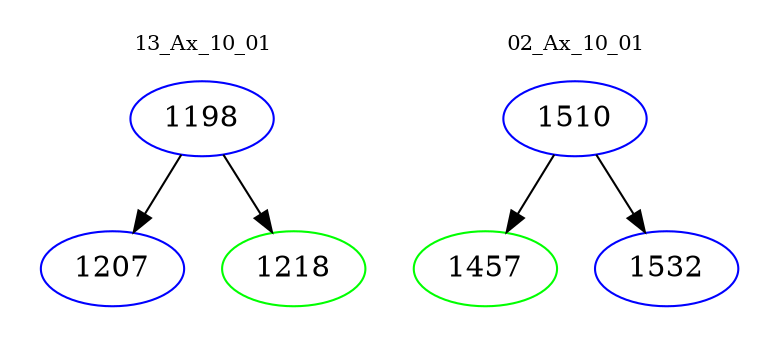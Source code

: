 digraph{
subgraph cluster_0 {
color = white
label = "13_Ax_10_01";
fontsize=10;
T0_1198 [label="1198", color="blue"]
T0_1198 -> T0_1207 [color="black"]
T0_1207 [label="1207", color="blue"]
T0_1198 -> T0_1218 [color="black"]
T0_1218 [label="1218", color="green"]
}
subgraph cluster_1 {
color = white
label = "02_Ax_10_01";
fontsize=10;
T1_1510 [label="1510", color="blue"]
T1_1510 -> T1_1457 [color="black"]
T1_1457 [label="1457", color="green"]
T1_1510 -> T1_1532 [color="black"]
T1_1532 [label="1532", color="blue"]
}
}
